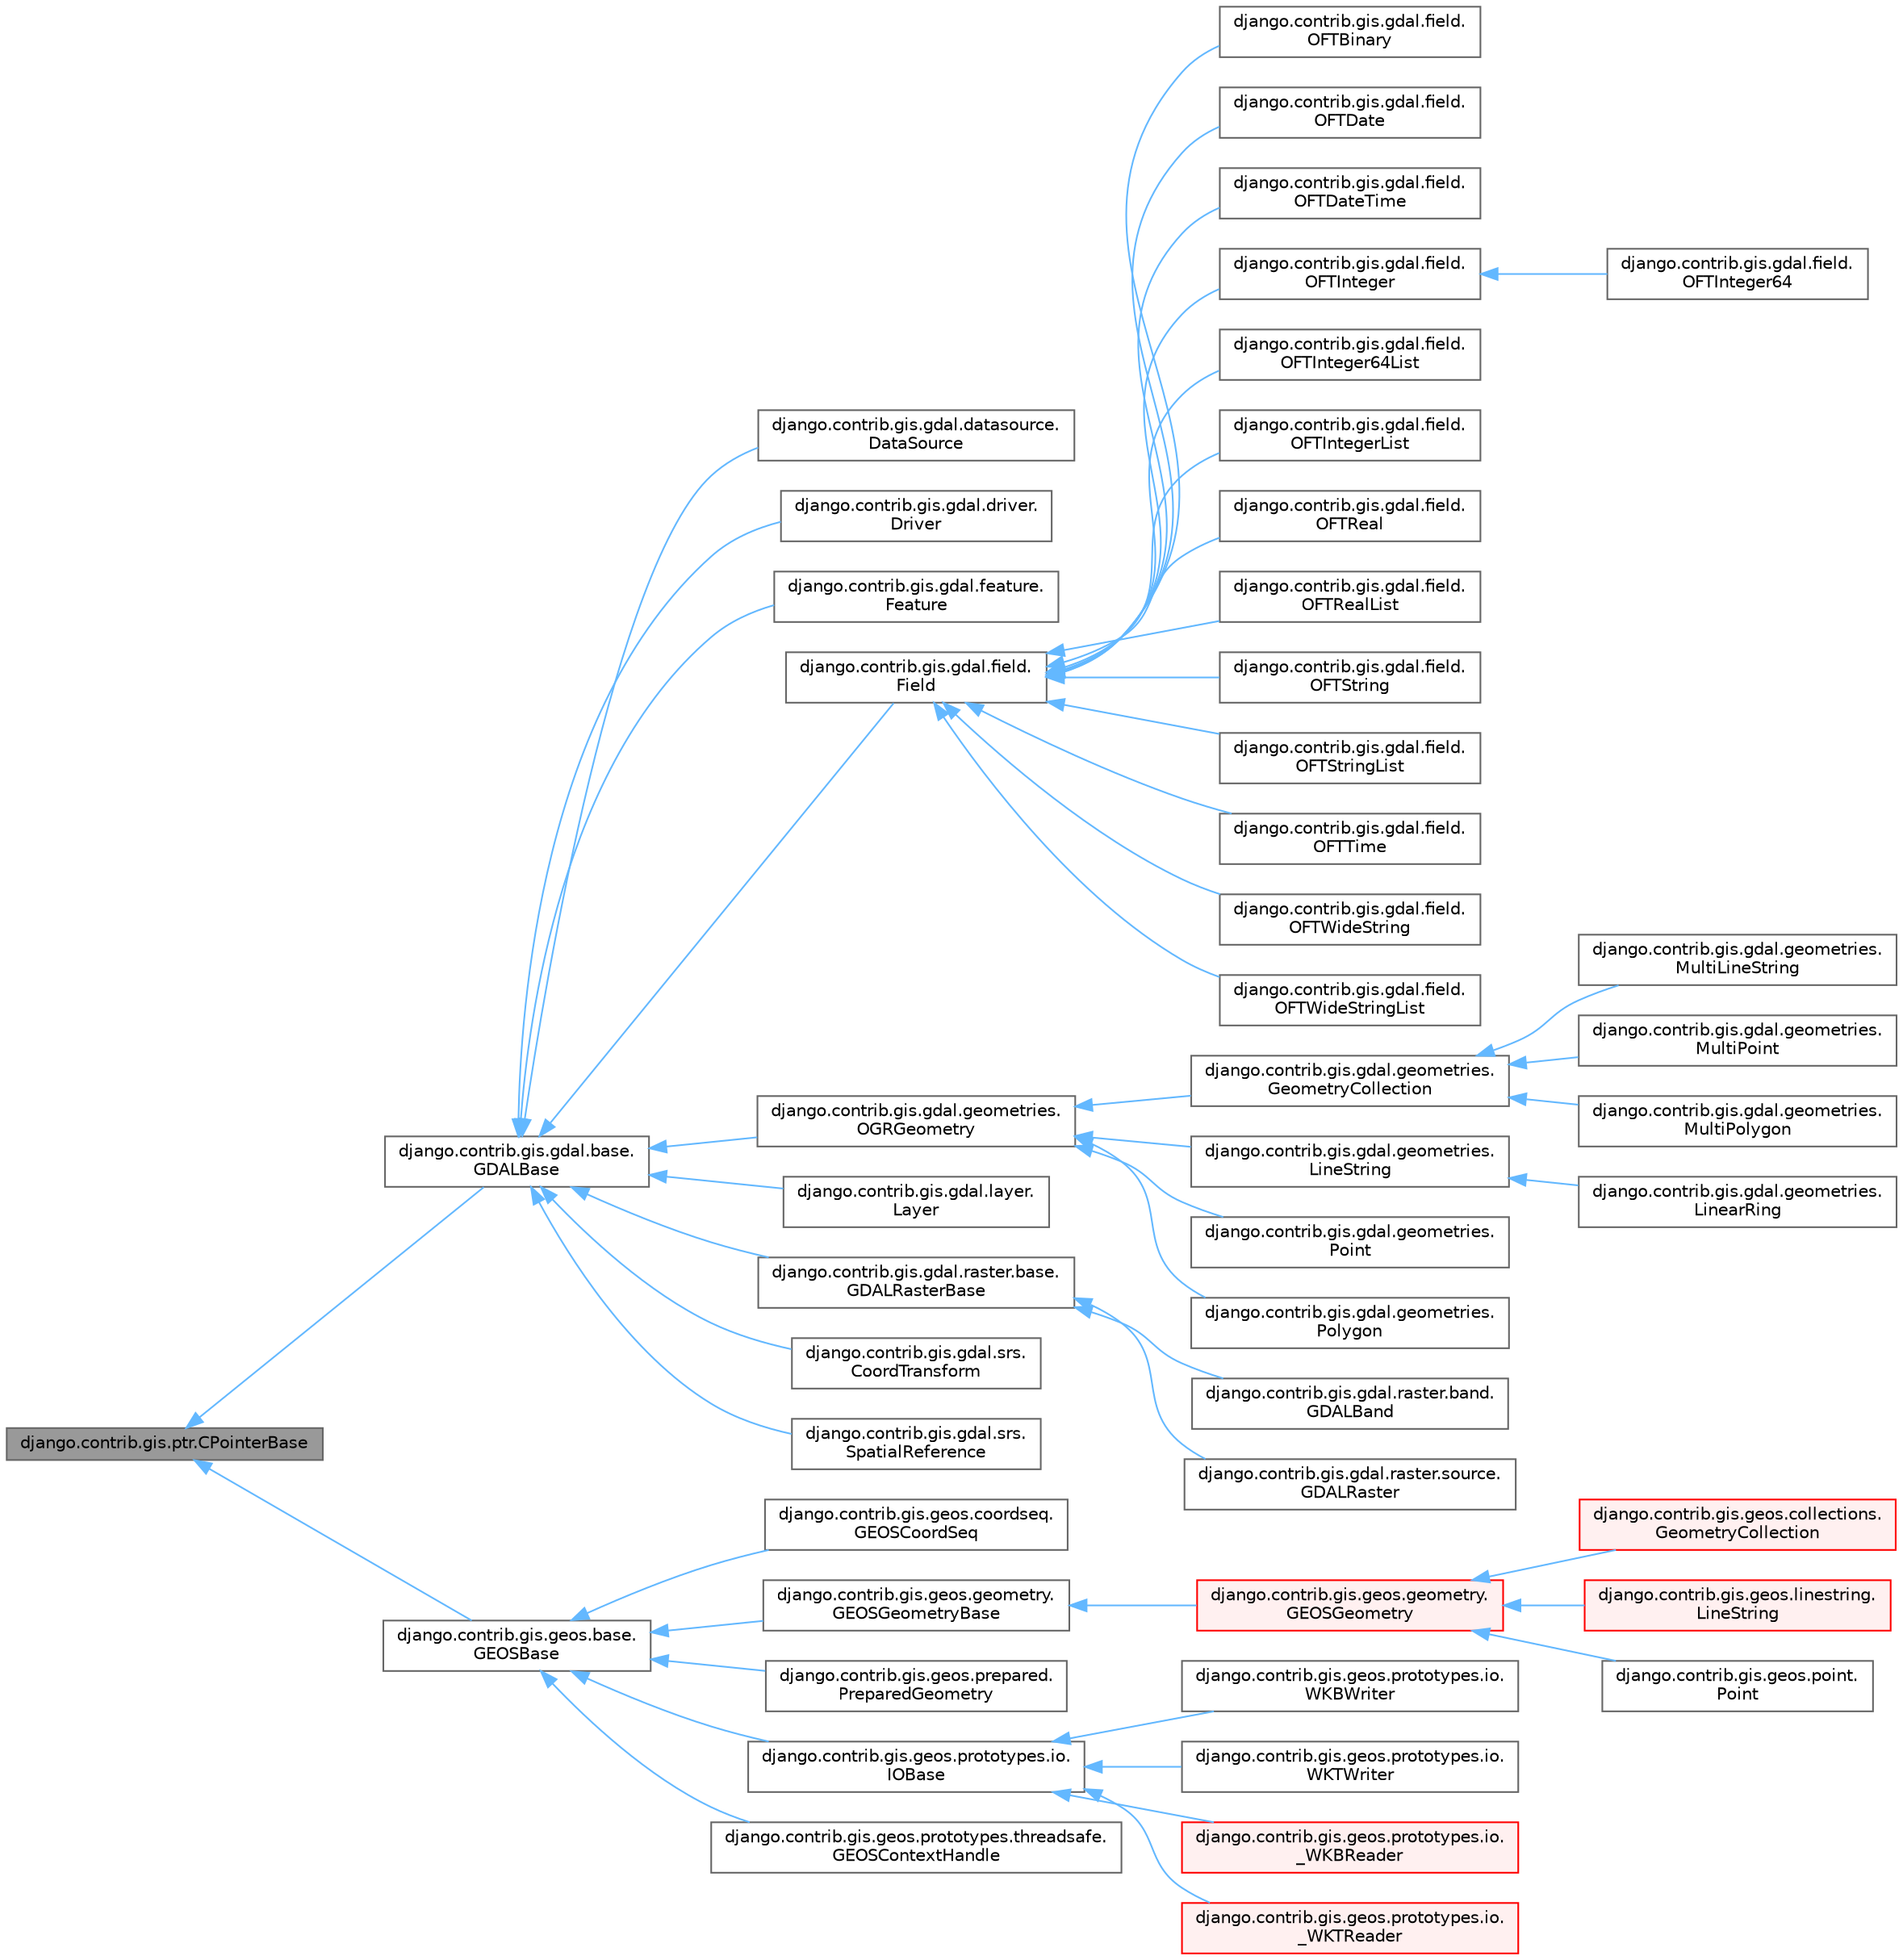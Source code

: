 digraph "django.contrib.gis.ptr.CPointerBase"
{
 // LATEX_PDF_SIZE
  bgcolor="transparent";
  edge [fontname=Helvetica,fontsize=10,labelfontname=Helvetica,labelfontsize=10];
  node [fontname=Helvetica,fontsize=10,shape=box,height=0.2,width=0.4];
  rankdir="LR";
  Node1 [id="Node000001",label="django.contrib.gis.ptr.CPointerBase",height=0.2,width=0.4,color="gray40", fillcolor="grey60", style="filled", fontcolor="black",tooltip=" "];
  Node1 -> Node2 [id="edge49_Node000001_Node000002",dir="back",color="steelblue1",style="solid",tooltip=" "];
  Node2 [id="Node000002",label="django.contrib.gis.gdal.base.\lGDALBase",height=0.2,width=0.4,color="gray40", fillcolor="white", style="filled",URL="$classdjango_1_1contrib_1_1gis_1_1gdal_1_1base_1_1GDALBase.html",tooltip=" "];
  Node2 -> Node3 [id="edge50_Node000002_Node000003",dir="back",color="steelblue1",style="solid",tooltip=" "];
  Node3 [id="Node000003",label="django.contrib.gis.gdal.datasource.\lDataSource",height=0.2,width=0.4,color="gray40", fillcolor="white", style="filled",URL="$classdjango_1_1contrib_1_1gis_1_1gdal_1_1datasource_1_1DataSource.html",tooltip=" "];
  Node2 -> Node4 [id="edge51_Node000002_Node000004",dir="back",color="steelblue1",style="solid",tooltip=" "];
  Node4 [id="Node000004",label="django.contrib.gis.gdal.driver.\lDriver",height=0.2,width=0.4,color="gray40", fillcolor="white", style="filled",URL="$classdjango_1_1contrib_1_1gis_1_1gdal_1_1driver_1_1Driver.html",tooltip=" "];
  Node2 -> Node5 [id="edge52_Node000002_Node000005",dir="back",color="steelblue1",style="solid",tooltip=" "];
  Node5 [id="Node000005",label="django.contrib.gis.gdal.feature.\lFeature",height=0.2,width=0.4,color="gray40", fillcolor="white", style="filled",URL="$classdjango_1_1contrib_1_1gis_1_1gdal_1_1feature_1_1Feature.html",tooltip=" "];
  Node2 -> Node6 [id="edge53_Node000002_Node000006",dir="back",color="steelblue1",style="solid",tooltip=" "];
  Node6 [id="Node000006",label="django.contrib.gis.gdal.field.\lField",height=0.2,width=0.4,color="gray40", fillcolor="white", style="filled",URL="$classdjango_1_1contrib_1_1gis_1_1gdal_1_1field_1_1Field.html",tooltip=" "];
  Node6 -> Node7 [id="edge54_Node000006_Node000007",dir="back",color="steelblue1",style="solid",tooltip=" "];
  Node7 [id="Node000007",label="django.contrib.gis.gdal.field.\lOFTBinary",height=0.2,width=0.4,color="gray40", fillcolor="white", style="filled",URL="$classdjango_1_1contrib_1_1gis_1_1gdal_1_1field_1_1OFTBinary.html",tooltip=" "];
  Node6 -> Node8 [id="edge55_Node000006_Node000008",dir="back",color="steelblue1",style="solid",tooltip=" "];
  Node8 [id="Node000008",label="django.contrib.gis.gdal.field.\lOFTDate",height=0.2,width=0.4,color="gray40", fillcolor="white", style="filled",URL="$classdjango_1_1contrib_1_1gis_1_1gdal_1_1field_1_1OFTDate.html",tooltip=" "];
  Node6 -> Node9 [id="edge56_Node000006_Node000009",dir="back",color="steelblue1",style="solid",tooltip=" "];
  Node9 [id="Node000009",label="django.contrib.gis.gdal.field.\lOFTDateTime",height=0.2,width=0.4,color="gray40", fillcolor="white", style="filled",URL="$classdjango_1_1contrib_1_1gis_1_1gdal_1_1field_1_1OFTDateTime.html",tooltip=" "];
  Node6 -> Node10 [id="edge57_Node000006_Node000010",dir="back",color="steelblue1",style="solid",tooltip=" "];
  Node10 [id="Node000010",label="django.contrib.gis.gdal.field.\lOFTInteger",height=0.2,width=0.4,color="gray40", fillcolor="white", style="filled",URL="$classdjango_1_1contrib_1_1gis_1_1gdal_1_1field_1_1OFTInteger.html",tooltip=" "];
  Node10 -> Node11 [id="edge58_Node000010_Node000011",dir="back",color="steelblue1",style="solid",tooltip=" "];
  Node11 [id="Node000011",label="django.contrib.gis.gdal.field.\lOFTInteger64",height=0.2,width=0.4,color="gray40", fillcolor="white", style="filled",URL="$classdjango_1_1contrib_1_1gis_1_1gdal_1_1field_1_1OFTInteger64.html",tooltip=" "];
  Node6 -> Node12 [id="edge59_Node000006_Node000012",dir="back",color="steelblue1",style="solid",tooltip=" "];
  Node12 [id="Node000012",label="django.contrib.gis.gdal.field.\lOFTInteger64List",height=0.2,width=0.4,color="gray40", fillcolor="white", style="filled",URL="$classdjango_1_1contrib_1_1gis_1_1gdal_1_1field_1_1OFTInteger64List.html",tooltip=" "];
  Node6 -> Node13 [id="edge60_Node000006_Node000013",dir="back",color="steelblue1",style="solid",tooltip=" "];
  Node13 [id="Node000013",label="django.contrib.gis.gdal.field.\lOFTIntegerList",height=0.2,width=0.4,color="gray40", fillcolor="white", style="filled",URL="$classdjango_1_1contrib_1_1gis_1_1gdal_1_1field_1_1OFTIntegerList.html",tooltip=" "];
  Node6 -> Node14 [id="edge61_Node000006_Node000014",dir="back",color="steelblue1",style="solid",tooltip=" "];
  Node14 [id="Node000014",label="django.contrib.gis.gdal.field.\lOFTReal",height=0.2,width=0.4,color="gray40", fillcolor="white", style="filled",URL="$classdjango_1_1contrib_1_1gis_1_1gdal_1_1field_1_1OFTReal.html",tooltip=" "];
  Node6 -> Node15 [id="edge62_Node000006_Node000015",dir="back",color="steelblue1",style="solid",tooltip=" "];
  Node15 [id="Node000015",label="django.contrib.gis.gdal.field.\lOFTRealList",height=0.2,width=0.4,color="gray40", fillcolor="white", style="filled",URL="$classdjango_1_1contrib_1_1gis_1_1gdal_1_1field_1_1OFTRealList.html",tooltip=" "];
  Node6 -> Node16 [id="edge63_Node000006_Node000016",dir="back",color="steelblue1",style="solid",tooltip=" "];
  Node16 [id="Node000016",label="django.contrib.gis.gdal.field.\lOFTString",height=0.2,width=0.4,color="gray40", fillcolor="white", style="filled",URL="$classdjango_1_1contrib_1_1gis_1_1gdal_1_1field_1_1OFTString.html",tooltip=" "];
  Node6 -> Node17 [id="edge64_Node000006_Node000017",dir="back",color="steelblue1",style="solid",tooltip=" "];
  Node17 [id="Node000017",label="django.contrib.gis.gdal.field.\lOFTStringList",height=0.2,width=0.4,color="gray40", fillcolor="white", style="filled",URL="$classdjango_1_1contrib_1_1gis_1_1gdal_1_1field_1_1OFTStringList.html",tooltip=" "];
  Node6 -> Node18 [id="edge65_Node000006_Node000018",dir="back",color="steelblue1",style="solid",tooltip=" "];
  Node18 [id="Node000018",label="django.contrib.gis.gdal.field.\lOFTTime",height=0.2,width=0.4,color="gray40", fillcolor="white", style="filled",URL="$classdjango_1_1contrib_1_1gis_1_1gdal_1_1field_1_1OFTTime.html",tooltip=" "];
  Node6 -> Node19 [id="edge66_Node000006_Node000019",dir="back",color="steelblue1",style="solid",tooltip=" "];
  Node19 [id="Node000019",label="django.contrib.gis.gdal.field.\lOFTWideString",height=0.2,width=0.4,color="gray40", fillcolor="white", style="filled",URL="$classdjango_1_1contrib_1_1gis_1_1gdal_1_1field_1_1OFTWideString.html",tooltip=" "];
  Node6 -> Node20 [id="edge67_Node000006_Node000020",dir="back",color="steelblue1",style="solid",tooltip=" "];
  Node20 [id="Node000020",label="django.contrib.gis.gdal.field.\lOFTWideStringList",height=0.2,width=0.4,color="gray40", fillcolor="white", style="filled",URL="$classdjango_1_1contrib_1_1gis_1_1gdal_1_1field_1_1OFTWideStringList.html",tooltip=" "];
  Node2 -> Node21 [id="edge68_Node000002_Node000021",dir="back",color="steelblue1",style="solid",tooltip=" "];
  Node21 [id="Node000021",label="django.contrib.gis.gdal.geometries.\lOGRGeometry",height=0.2,width=0.4,color="gray40", fillcolor="white", style="filled",URL="$classdjango_1_1contrib_1_1gis_1_1gdal_1_1geometries_1_1OGRGeometry.html",tooltip=" "];
  Node21 -> Node22 [id="edge69_Node000021_Node000022",dir="back",color="steelblue1",style="solid",tooltip=" "];
  Node22 [id="Node000022",label="django.contrib.gis.gdal.geometries.\lGeometryCollection",height=0.2,width=0.4,color="gray40", fillcolor="white", style="filled",URL="$classdjango_1_1contrib_1_1gis_1_1gdal_1_1geometries_1_1GeometryCollection.html",tooltip=" "];
  Node22 -> Node23 [id="edge70_Node000022_Node000023",dir="back",color="steelblue1",style="solid",tooltip=" "];
  Node23 [id="Node000023",label="django.contrib.gis.gdal.geometries.\lMultiLineString",height=0.2,width=0.4,color="gray40", fillcolor="white", style="filled",URL="$classdjango_1_1contrib_1_1gis_1_1gdal_1_1geometries_1_1MultiLineString.html",tooltip=" "];
  Node22 -> Node24 [id="edge71_Node000022_Node000024",dir="back",color="steelblue1",style="solid",tooltip=" "];
  Node24 [id="Node000024",label="django.contrib.gis.gdal.geometries.\lMultiPoint",height=0.2,width=0.4,color="gray40", fillcolor="white", style="filled",URL="$classdjango_1_1contrib_1_1gis_1_1gdal_1_1geometries_1_1MultiPoint.html",tooltip=" "];
  Node22 -> Node25 [id="edge72_Node000022_Node000025",dir="back",color="steelblue1",style="solid",tooltip=" "];
  Node25 [id="Node000025",label="django.contrib.gis.gdal.geometries.\lMultiPolygon",height=0.2,width=0.4,color="gray40", fillcolor="white", style="filled",URL="$classdjango_1_1contrib_1_1gis_1_1gdal_1_1geometries_1_1MultiPolygon.html",tooltip=" "];
  Node21 -> Node26 [id="edge73_Node000021_Node000026",dir="back",color="steelblue1",style="solid",tooltip=" "];
  Node26 [id="Node000026",label="django.contrib.gis.gdal.geometries.\lLineString",height=0.2,width=0.4,color="gray40", fillcolor="white", style="filled",URL="$classdjango_1_1contrib_1_1gis_1_1gdal_1_1geometries_1_1LineString.html",tooltip=" "];
  Node26 -> Node27 [id="edge74_Node000026_Node000027",dir="back",color="steelblue1",style="solid",tooltip=" "];
  Node27 [id="Node000027",label="django.contrib.gis.gdal.geometries.\lLinearRing",height=0.2,width=0.4,color="gray40", fillcolor="white", style="filled",URL="$classdjango_1_1contrib_1_1gis_1_1gdal_1_1geometries_1_1LinearRing.html",tooltip=" "];
  Node21 -> Node28 [id="edge75_Node000021_Node000028",dir="back",color="steelblue1",style="solid",tooltip=" "];
  Node28 [id="Node000028",label="django.contrib.gis.gdal.geometries.\lPoint",height=0.2,width=0.4,color="gray40", fillcolor="white", style="filled",URL="$classdjango_1_1contrib_1_1gis_1_1gdal_1_1geometries_1_1Point.html",tooltip=" "];
  Node21 -> Node29 [id="edge76_Node000021_Node000029",dir="back",color="steelblue1",style="solid",tooltip=" "];
  Node29 [id="Node000029",label="django.contrib.gis.gdal.geometries.\lPolygon",height=0.2,width=0.4,color="gray40", fillcolor="white", style="filled",URL="$classdjango_1_1contrib_1_1gis_1_1gdal_1_1geometries_1_1Polygon.html",tooltip=" "];
  Node2 -> Node30 [id="edge77_Node000002_Node000030",dir="back",color="steelblue1",style="solid",tooltip=" "];
  Node30 [id="Node000030",label="django.contrib.gis.gdal.layer.\lLayer",height=0.2,width=0.4,color="gray40", fillcolor="white", style="filled",URL="$classdjango_1_1contrib_1_1gis_1_1gdal_1_1layer_1_1Layer.html",tooltip=" "];
  Node2 -> Node31 [id="edge78_Node000002_Node000031",dir="back",color="steelblue1",style="solid",tooltip=" "];
  Node31 [id="Node000031",label="django.contrib.gis.gdal.raster.base.\lGDALRasterBase",height=0.2,width=0.4,color="gray40", fillcolor="white", style="filled",URL="$classdjango_1_1contrib_1_1gis_1_1gdal_1_1raster_1_1base_1_1GDALRasterBase.html",tooltip=" "];
  Node31 -> Node32 [id="edge79_Node000031_Node000032",dir="back",color="steelblue1",style="solid",tooltip=" "];
  Node32 [id="Node000032",label="django.contrib.gis.gdal.raster.band.\lGDALBand",height=0.2,width=0.4,color="gray40", fillcolor="white", style="filled",URL="$classdjango_1_1contrib_1_1gis_1_1gdal_1_1raster_1_1band_1_1GDALBand.html",tooltip=" "];
  Node31 -> Node33 [id="edge80_Node000031_Node000033",dir="back",color="steelblue1",style="solid",tooltip=" "];
  Node33 [id="Node000033",label="django.contrib.gis.gdal.raster.source.\lGDALRaster",height=0.2,width=0.4,color="gray40", fillcolor="white", style="filled",URL="$classdjango_1_1contrib_1_1gis_1_1gdal_1_1raster_1_1source_1_1GDALRaster.html",tooltip=" "];
  Node2 -> Node34 [id="edge81_Node000002_Node000034",dir="back",color="steelblue1",style="solid",tooltip=" "];
  Node34 [id="Node000034",label="django.contrib.gis.gdal.srs.\lCoordTransform",height=0.2,width=0.4,color="gray40", fillcolor="white", style="filled",URL="$classdjango_1_1contrib_1_1gis_1_1gdal_1_1srs_1_1CoordTransform.html",tooltip=" "];
  Node2 -> Node35 [id="edge82_Node000002_Node000035",dir="back",color="steelblue1",style="solid",tooltip=" "];
  Node35 [id="Node000035",label="django.contrib.gis.gdal.srs.\lSpatialReference",height=0.2,width=0.4,color="gray40", fillcolor="white", style="filled",URL="$classdjango_1_1contrib_1_1gis_1_1gdal_1_1srs_1_1SpatialReference.html",tooltip=" "];
  Node1 -> Node36 [id="edge83_Node000001_Node000036",dir="back",color="steelblue1",style="solid",tooltip=" "];
  Node36 [id="Node000036",label="django.contrib.gis.geos.base.\lGEOSBase",height=0.2,width=0.4,color="gray40", fillcolor="white", style="filled",URL="$classdjango_1_1contrib_1_1gis_1_1geos_1_1base_1_1GEOSBase.html",tooltip=" "];
  Node36 -> Node37 [id="edge84_Node000036_Node000037",dir="back",color="steelblue1",style="solid",tooltip=" "];
  Node37 [id="Node000037",label="django.contrib.gis.geos.coordseq.\lGEOSCoordSeq",height=0.2,width=0.4,color="gray40", fillcolor="white", style="filled",URL="$classdjango_1_1contrib_1_1gis_1_1geos_1_1coordseq_1_1GEOSCoordSeq.html",tooltip=" "];
  Node36 -> Node38 [id="edge85_Node000036_Node000038",dir="back",color="steelblue1",style="solid",tooltip=" "];
  Node38 [id="Node000038",label="django.contrib.gis.geos.geometry.\lGEOSGeometryBase",height=0.2,width=0.4,color="gray40", fillcolor="white", style="filled",URL="$classdjango_1_1contrib_1_1gis_1_1geos_1_1geometry_1_1GEOSGeometryBase.html",tooltip=" "];
  Node38 -> Node39 [id="edge86_Node000038_Node000039",dir="back",color="steelblue1",style="solid",tooltip=" "];
  Node39 [id="Node000039",label="django.contrib.gis.geos.geometry.\lGEOSGeometry",height=0.2,width=0.4,color="red", fillcolor="#FFF0F0", style="filled",URL="$classdjango_1_1contrib_1_1gis_1_1geos_1_1geometry_1_1GEOSGeometry.html",tooltip=" "];
  Node39 -> Node40 [id="edge87_Node000039_Node000040",dir="back",color="steelblue1",style="solid",tooltip=" "];
  Node40 [id="Node000040",label="django.contrib.gis.geos.collections.\lGeometryCollection",height=0.2,width=0.4,color="red", fillcolor="#FFF0F0", style="filled",URL="$classdjango_1_1contrib_1_1gis_1_1geos_1_1collections_1_1GeometryCollection.html",tooltip=" "];
  Node39 -> Node44 [id="edge88_Node000039_Node000044",dir="back",color="steelblue1",style="solid",tooltip=" "];
  Node44 [id="Node000044",label="django.contrib.gis.geos.linestring.\lLineString",height=0.2,width=0.4,color="red", fillcolor="#FFF0F0", style="filled",URL="$classdjango_1_1contrib_1_1gis_1_1geos_1_1linestring_1_1LineString.html",tooltip=" "];
  Node39 -> Node46 [id="edge89_Node000039_Node000046",dir="back",color="steelblue1",style="solid",tooltip=" "];
  Node46 [id="Node000046",label="django.contrib.gis.geos.point.\lPoint",height=0.2,width=0.4,color="gray40", fillcolor="white", style="filled",URL="$classdjango_1_1contrib_1_1gis_1_1geos_1_1point_1_1Point.html",tooltip=" "];
  Node36 -> Node48 [id="edge90_Node000036_Node000048",dir="back",color="steelblue1",style="solid",tooltip=" "];
  Node48 [id="Node000048",label="django.contrib.gis.geos.prepared.\lPreparedGeometry",height=0.2,width=0.4,color="gray40", fillcolor="white", style="filled",URL="$classdjango_1_1contrib_1_1gis_1_1geos_1_1prepared_1_1PreparedGeometry.html",tooltip=" "];
  Node36 -> Node49 [id="edge91_Node000036_Node000049",dir="back",color="steelblue1",style="solid",tooltip=" "];
  Node49 [id="Node000049",label="django.contrib.gis.geos.prototypes.io.\lIOBase",height=0.2,width=0.4,color="gray40", fillcolor="white", style="filled",URL="$classdjango_1_1contrib_1_1gis_1_1geos_1_1prototypes_1_1io_1_1IOBase.html",tooltip=" "];
  Node49 -> Node50 [id="edge92_Node000049_Node000050",dir="back",color="steelblue1",style="solid",tooltip=" "];
  Node50 [id="Node000050",label="django.contrib.gis.geos.prototypes.io.\lWKBWriter",height=0.2,width=0.4,color="gray40", fillcolor="white", style="filled",URL="$classdjango_1_1contrib_1_1gis_1_1geos_1_1prototypes_1_1io_1_1WKBWriter.html",tooltip=" "];
  Node49 -> Node51 [id="edge93_Node000049_Node000051",dir="back",color="steelblue1",style="solid",tooltip=" "];
  Node51 [id="Node000051",label="django.contrib.gis.geos.prototypes.io.\lWKTWriter",height=0.2,width=0.4,color="gray40", fillcolor="white", style="filled",URL="$classdjango_1_1contrib_1_1gis_1_1geos_1_1prototypes_1_1io_1_1WKTWriter.html",tooltip=" "];
  Node49 -> Node52 [id="edge94_Node000049_Node000052",dir="back",color="steelblue1",style="solid",tooltip=" "];
  Node52 [id="Node000052",label="django.contrib.gis.geos.prototypes.io.\l_WKBReader",height=0.2,width=0.4,color="red", fillcolor="#FFF0F0", style="filled",URL="$classdjango_1_1contrib_1_1gis_1_1geos_1_1prototypes_1_1io_1_1__WKBReader.html",tooltip=" "];
  Node49 -> Node54 [id="edge95_Node000049_Node000054",dir="back",color="steelblue1",style="solid",tooltip=" "];
  Node54 [id="Node000054",label="django.contrib.gis.geos.prototypes.io.\l_WKTReader",height=0.2,width=0.4,color="red", fillcolor="#FFF0F0", style="filled",URL="$classdjango_1_1contrib_1_1gis_1_1geos_1_1prototypes_1_1io_1_1__WKTReader.html",tooltip=" "];
  Node36 -> Node56 [id="edge96_Node000036_Node000056",dir="back",color="steelblue1",style="solid",tooltip=" "];
  Node56 [id="Node000056",label="django.contrib.gis.geos.prototypes.threadsafe.\lGEOSContextHandle",height=0.2,width=0.4,color="gray40", fillcolor="white", style="filled",URL="$classdjango_1_1contrib_1_1gis_1_1geos_1_1prototypes_1_1threadsafe_1_1GEOSContextHandle.html",tooltip=" "];
}
